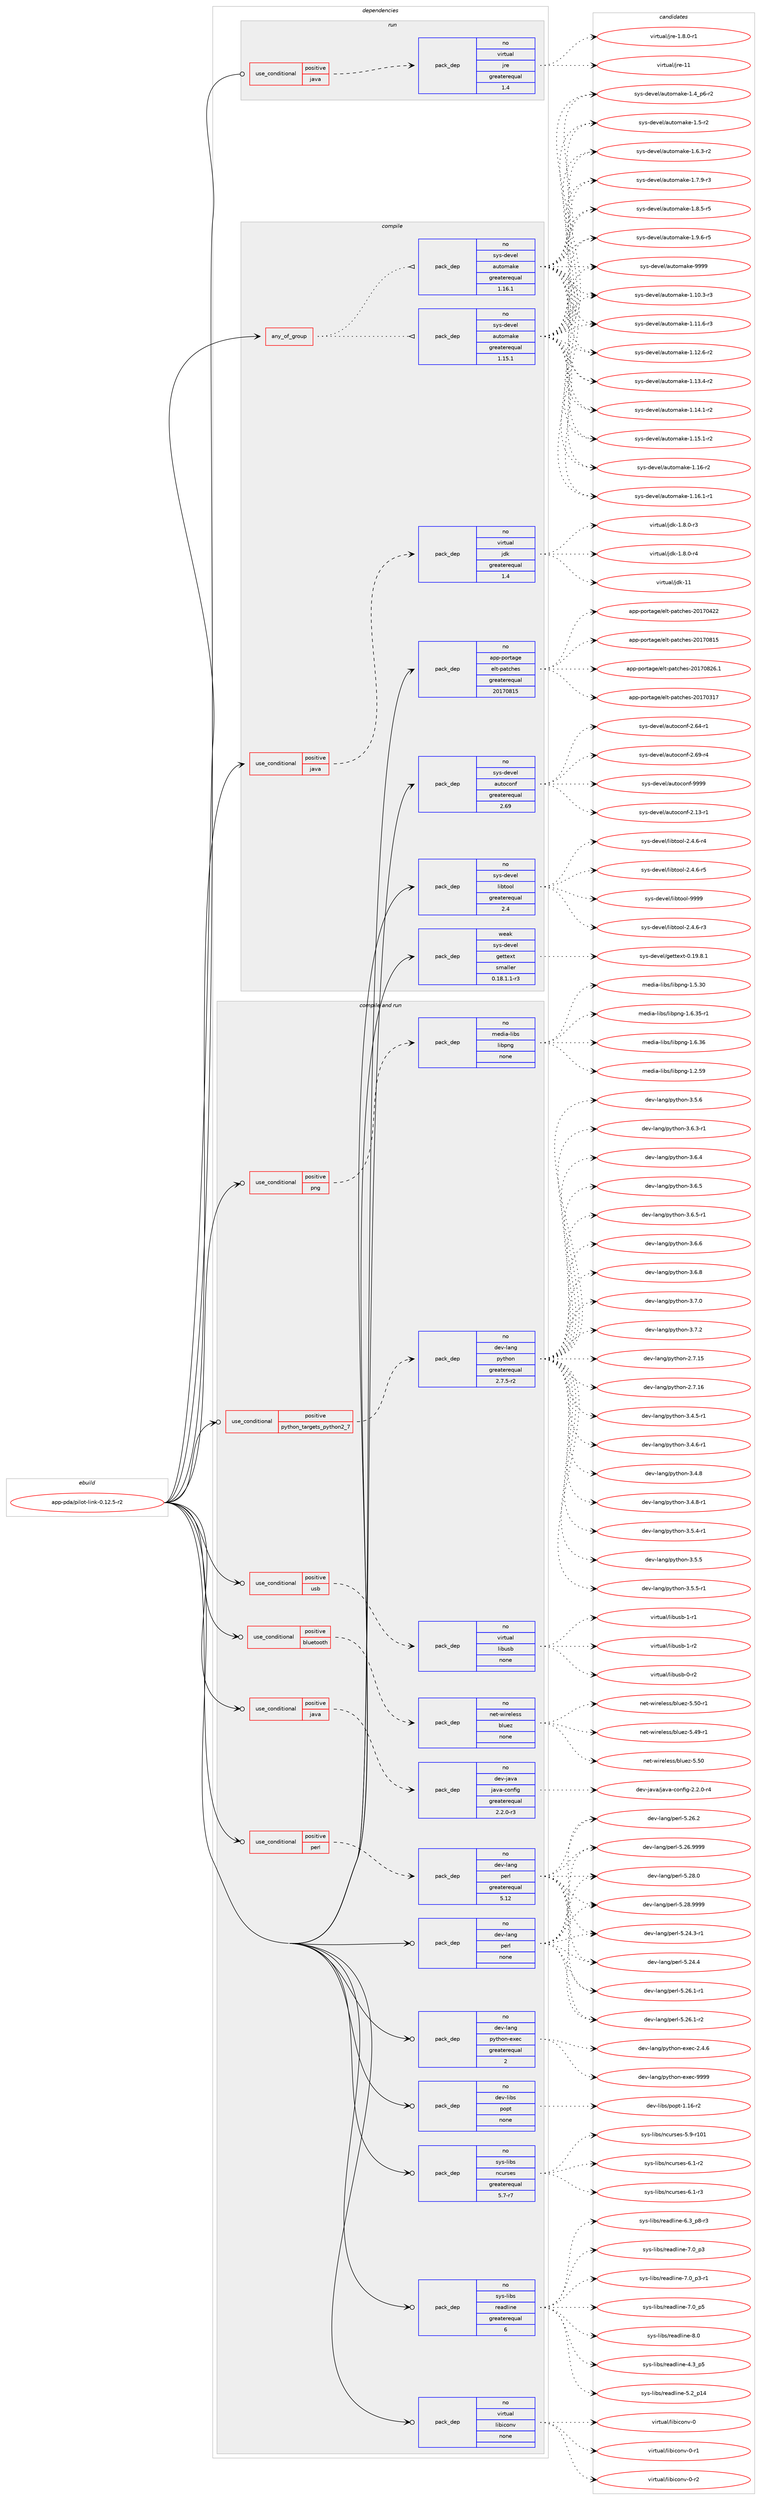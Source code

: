 digraph prolog {

# *************
# Graph options
# *************

newrank=true;
concentrate=true;
compound=true;
graph [rankdir=LR,fontname=Helvetica,fontsize=10,ranksep=1.5];#, ranksep=2.5, nodesep=0.2];
edge  [arrowhead=vee];
node  [fontname=Helvetica,fontsize=10];

# **********
# The ebuild
# **********

subgraph cluster_leftcol {
color=gray;
rank=same;
label=<<i>ebuild</i>>;
id [label="app-pda/pilot-link-0.12.5-r2", color=red, width=4, href="../app-pda/pilot-link-0.12.5-r2.svg"];
}

# ****************
# The dependencies
# ****************

subgraph cluster_midcol {
color=gray;
label=<<i>dependencies</i>>;
subgraph cluster_compile {
fillcolor="#eeeeee";
style=filled;
label=<<i>compile</i>>;
subgraph any19813 {
dependency1305091 [label=<<TABLE BORDER="0" CELLBORDER="1" CELLSPACING="0" CELLPADDING="4"><TR><TD CELLPADDING="10">any_of_group</TD></TR></TABLE>>, shape=none, color=red];subgraph pack930148 {
dependency1305092 [label=<<TABLE BORDER="0" CELLBORDER="1" CELLSPACING="0" CELLPADDING="4" WIDTH="220"><TR><TD ROWSPAN="6" CELLPADDING="30">pack_dep</TD></TR><TR><TD WIDTH="110">no</TD></TR><TR><TD>sys-devel</TD></TR><TR><TD>automake</TD></TR><TR><TD>greaterequal</TD></TR><TR><TD>1.16.1</TD></TR></TABLE>>, shape=none, color=blue];
}
dependency1305091:e -> dependency1305092:w [weight=20,style="dotted",arrowhead="oinv"];
subgraph pack930149 {
dependency1305093 [label=<<TABLE BORDER="0" CELLBORDER="1" CELLSPACING="0" CELLPADDING="4" WIDTH="220"><TR><TD ROWSPAN="6" CELLPADDING="30">pack_dep</TD></TR><TR><TD WIDTH="110">no</TD></TR><TR><TD>sys-devel</TD></TR><TR><TD>automake</TD></TR><TR><TD>greaterequal</TD></TR><TR><TD>1.15.1</TD></TR></TABLE>>, shape=none, color=blue];
}
dependency1305091:e -> dependency1305093:w [weight=20,style="dotted",arrowhead="oinv"];
}
id:e -> dependency1305091:w [weight=20,style="solid",arrowhead="vee"];
subgraph cond354588 {
dependency1305094 [label=<<TABLE BORDER="0" CELLBORDER="1" CELLSPACING="0" CELLPADDING="4"><TR><TD ROWSPAN="3" CELLPADDING="10">use_conditional</TD></TR><TR><TD>positive</TD></TR><TR><TD>java</TD></TR></TABLE>>, shape=none, color=red];
subgraph pack930150 {
dependency1305095 [label=<<TABLE BORDER="0" CELLBORDER="1" CELLSPACING="0" CELLPADDING="4" WIDTH="220"><TR><TD ROWSPAN="6" CELLPADDING="30">pack_dep</TD></TR><TR><TD WIDTH="110">no</TD></TR><TR><TD>virtual</TD></TR><TR><TD>jdk</TD></TR><TR><TD>greaterequal</TD></TR><TR><TD>1.4</TD></TR></TABLE>>, shape=none, color=blue];
}
dependency1305094:e -> dependency1305095:w [weight=20,style="dashed",arrowhead="vee"];
}
id:e -> dependency1305094:w [weight=20,style="solid",arrowhead="vee"];
subgraph pack930151 {
dependency1305096 [label=<<TABLE BORDER="0" CELLBORDER="1" CELLSPACING="0" CELLPADDING="4" WIDTH="220"><TR><TD ROWSPAN="6" CELLPADDING="30">pack_dep</TD></TR><TR><TD WIDTH="110">no</TD></TR><TR><TD>app-portage</TD></TR><TR><TD>elt-patches</TD></TR><TR><TD>greaterequal</TD></TR><TR><TD>20170815</TD></TR></TABLE>>, shape=none, color=blue];
}
id:e -> dependency1305096:w [weight=20,style="solid",arrowhead="vee"];
subgraph pack930152 {
dependency1305097 [label=<<TABLE BORDER="0" CELLBORDER="1" CELLSPACING="0" CELLPADDING="4" WIDTH="220"><TR><TD ROWSPAN="6" CELLPADDING="30">pack_dep</TD></TR><TR><TD WIDTH="110">no</TD></TR><TR><TD>sys-devel</TD></TR><TR><TD>autoconf</TD></TR><TR><TD>greaterequal</TD></TR><TR><TD>2.69</TD></TR></TABLE>>, shape=none, color=blue];
}
id:e -> dependency1305097:w [weight=20,style="solid",arrowhead="vee"];
subgraph pack930153 {
dependency1305098 [label=<<TABLE BORDER="0" CELLBORDER="1" CELLSPACING="0" CELLPADDING="4" WIDTH="220"><TR><TD ROWSPAN="6" CELLPADDING="30">pack_dep</TD></TR><TR><TD WIDTH="110">no</TD></TR><TR><TD>sys-devel</TD></TR><TR><TD>libtool</TD></TR><TR><TD>greaterequal</TD></TR><TR><TD>2.4</TD></TR></TABLE>>, shape=none, color=blue];
}
id:e -> dependency1305098:w [weight=20,style="solid",arrowhead="vee"];
subgraph pack930154 {
dependency1305099 [label=<<TABLE BORDER="0" CELLBORDER="1" CELLSPACING="0" CELLPADDING="4" WIDTH="220"><TR><TD ROWSPAN="6" CELLPADDING="30">pack_dep</TD></TR><TR><TD WIDTH="110">weak</TD></TR><TR><TD>sys-devel</TD></TR><TR><TD>gettext</TD></TR><TR><TD>smaller</TD></TR><TR><TD>0.18.1.1-r3</TD></TR></TABLE>>, shape=none, color=blue];
}
id:e -> dependency1305099:w [weight=20,style="solid",arrowhead="vee"];
}
subgraph cluster_compileandrun {
fillcolor="#eeeeee";
style=filled;
label=<<i>compile and run</i>>;
subgraph cond354589 {
dependency1305100 [label=<<TABLE BORDER="0" CELLBORDER="1" CELLSPACING="0" CELLPADDING="4"><TR><TD ROWSPAN="3" CELLPADDING="10">use_conditional</TD></TR><TR><TD>positive</TD></TR><TR><TD>bluetooth</TD></TR></TABLE>>, shape=none, color=red];
subgraph pack930155 {
dependency1305101 [label=<<TABLE BORDER="0" CELLBORDER="1" CELLSPACING="0" CELLPADDING="4" WIDTH="220"><TR><TD ROWSPAN="6" CELLPADDING="30">pack_dep</TD></TR><TR><TD WIDTH="110">no</TD></TR><TR><TD>net-wireless</TD></TR><TR><TD>bluez</TD></TR><TR><TD>none</TD></TR><TR><TD></TD></TR></TABLE>>, shape=none, color=blue];
}
dependency1305100:e -> dependency1305101:w [weight=20,style="dashed",arrowhead="vee"];
}
id:e -> dependency1305100:w [weight=20,style="solid",arrowhead="odotvee"];
subgraph cond354590 {
dependency1305102 [label=<<TABLE BORDER="0" CELLBORDER="1" CELLSPACING="0" CELLPADDING="4"><TR><TD ROWSPAN="3" CELLPADDING="10">use_conditional</TD></TR><TR><TD>positive</TD></TR><TR><TD>java</TD></TR></TABLE>>, shape=none, color=red];
subgraph pack930156 {
dependency1305103 [label=<<TABLE BORDER="0" CELLBORDER="1" CELLSPACING="0" CELLPADDING="4" WIDTH="220"><TR><TD ROWSPAN="6" CELLPADDING="30">pack_dep</TD></TR><TR><TD WIDTH="110">no</TD></TR><TR><TD>dev-java</TD></TR><TR><TD>java-config</TD></TR><TR><TD>greaterequal</TD></TR><TR><TD>2.2.0-r3</TD></TR></TABLE>>, shape=none, color=blue];
}
dependency1305102:e -> dependency1305103:w [weight=20,style="dashed",arrowhead="vee"];
}
id:e -> dependency1305102:w [weight=20,style="solid",arrowhead="odotvee"];
subgraph cond354591 {
dependency1305104 [label=<<TABLE BORDER="0" CELLBORDER="1" CELLSPACING="0" CELLPADDING="4"><TR><TD ROWSPAN="3" CELLPADDING="10">use_conditional</TD></TR><TR><TD>positive</TD></TR><TR><TD>perl</TD></TR></TABLE>>, shape=none, color=red];
subgraph pack930157 {
dependency1305105 [label=<<TABLE BORDER="0" CELLBORDER="1" CELLSPACING="0" CELLPADDING="4" WIDTH="220"><TR><TD ROWSPAN="6" CELLPADDING="30">pack_dep</TD></TR><TR><TD WIDTH="110">no</TD></TR><TR><TD>dev-lang</TD></TR><TR><TD>perl</TD></TR><TR><TD>greaterequal</TD></TR><TR><TD>5.12</TD></TR></TABLE>>, shape=none, color=blue];
}
dependency1305104:e -> dependency1305105:w [weight=20,style="dashed",arrowhead="vee"];
}
id:e -> dependency1305104:w [weight=20,style="solid",arrowhead="odotvee"];
subgraph cond354592 {
dependency1305106 [label=<<TABLE BORDER="0" CELLBORDER="1" CELLSPACING="0" CELLPADDING="4"><TR><TD ROWSPAN="3" CELLPADDING="10">use_conditional</TD></TR><TR><TD>positive</TD></TR><TR><TD>png</TD></TR></TABLE>>, shape=none, color=red];
subgraph pack930158 {
dependency1305107 [label=<<TABLE BORDER="0" CELLBORDER="1" CELLSPACING="0" CELLPADDING="4" WIDTH="220"><TR><TD ROWSPAN="6" CELLPADDING="30">pack_dep</TD></TR><TR><TD WIDTH="110">no</TD></TR><TR><TD>media-libs</TD></TR><TR><TD>libpng</TD></TR><TR><TD>none</TD></TR><TR><TD></TD></TR></TABLE>>, shape=none, color=blue];
}
dependency1305106:e -> dependency1305107:w [weight=20,style="dashed",arrowhead="vee"];
}
id:e -> dependency1305106:w [weight=20,style="solid",arrowhead="odotvee"];
subgraph cond354593 {
dependency1305108 [label=<<TABLE BORDER="0" CELLBORDER="1" CELLSPACING="0" CELLPADDING="4"><TR><TD ROWSPAN="3" CELLPADDING="10">use_conditional</TD></TR><TR><TD>positive</TD></TR><TR><TD>python_targets_python2_7</TD></TR></TABLE>>, shape=none, color=red];
subgraph pack930159 {
dependency1305109 [label=<<TABLE BORDER="0" CELLBORDER="1" CELLSPACING="0" CELLPADDING="4" WIDTH="220"><TR><TD ROWSPAN="6" CELLPADDING="30">pack_dep</TD></TR><TR><TD WIDTH="110">no</TD></TR><TR><TD>dev-lang</TD></TR><TR><TD>python</TD></TR><TR><TD>greaterequal</TD></TR><TR><TD>2.7.5-r2</TD></TR></TABLE>>, shape=none, color=blue];
}
dependency1305108:e -> dependency1305109:w [weight=20,style="dashed",arrowhead="vee"];
}
id:e -> dependency1305108:w [weight=20,style="solid",arrowhead="odotvee"];
subgraph cond354594 {
dependency1305110 [label=<<TABLE BORDER="0" CELLBORDER="1" CELLSPACING="0" CELLPADDING="4"><TR><TD ROWSPAN="3" CELLPADDING="10">use_conditional</TD></TR><TR><TD>positive</TD></TR><TR><TD>usb</TD></TR></TABLE>>, shape=none, color=red];
subgraph pack930160 {
dependency1305111 [label=<<TABLE BORDER="0" CELLBORDER="1" CELLSPACING="0" CELLPADDING="4" WIDTH="220"><TR><TD ROWSPAN="6" CELLPADDING="30">pack_dep</TD></TR><TR><TD WIDTH="110">no</TD></TR><TR><TD>virtual</TD></TR><TR><TD>libusb</TD></TR><TR><TD>none</TD></TR><TR><TD></TD></TR></TABLE>>, shape=none, color=blue];
}
dependency1305110:e -> dependency1305111:w [weight=20,style="dashed",arrowhead="vee"];
}
id:e -> dependency1305110:w [weight=20,style="solid",arrowhead="odotvee"];
subgraph pack930161 {
dependency1305112 [label=<<TABLE BORDER="0" CELLBORDER="1" CELLSPACING="0" CELLPADDING="4" WIDTH="220"><TR><TD ROWSPAN="6" CELLPADDING="30">pack_dep</TD></TR><TR><TD WIDTH="110">no</TD></TR><TR><TD>dev-lang</TD></TR><TR><TD>perl</TD></TR><TR><TD>none</TD></TR><TR><TD></TD></TR></TABLE>>, shape=none, color=blue];
}
id:e -> dependency1305112:w [weight=20,style="solid",arrowhead="odotvee"];
subgraph pack930162 {
dependency1305113 [label=<<TABLE BORDER="0" CELLBORDER="1" CELLSPACING="0" CELLPADDING="4" WIDTH="220"><TR><TD ROWSPAN="6" CELLPADDING="30">pack_dep</TD></TR><TR><TD WIDTH="110">no</TD></TR><TR><TD>dev-lang</TD></TR><TR><TD>python-exec</TD></TR><TR><TD>greaterequal</TD></TR><TR><TD>2</TD></TR></TABLE>>, shape=none, color=blue];
}
id:e -> dependency1305113:w [weight=20,style="solid",arrowhead="odotvee"];
subgraph pack930163 {
dependency1305114 [label=<<TABLE BORDER="0" CELLBORDER="1" CELLSPACING="0" CELLPADDING="4" WIDTH="220"><TR><TD ROWSPAN="6" CELLPADDING="30">pack_dep</TD></TR><TR><TD WIDTH="110">no</TD></TR><TR><TD>dev-libs</TD></TR><TR><TD>popt</TD></TR><TR><TD>none</TD></TR><TR><TD></TD></TR></TABLE>>, shape=none, color=blue];
}
id:e -> dependency1305114:w [weight=20,style="solid",arrowhead="odotvee"];
subgraph pack930164 {
dependency1305115 [label=<<TABLE BORDER="0" CELLBORDER="1" CELLSPACING="0" CELLPADDING="4" WIDTH="220"><TR><TD ROWSPAN="6" CELLPADDING="30">pack_dep</TD></TR><TR><TD WIDTH="110">no</TD></TR><TR><TD>sys-libs</TD></TR><TR><TD>ncurses</TD></TR><TR><TD>greaterequal</TD></TR><TR><TD>5.7-r7</TD></TR></TABLE>>, shape=none, color=blue];
}
id:e -> dependency1305115:w [weight=20,style="solid",arrowhead="odotvee"];
subgraph pack930165 {
dependency1305116 [label=<<TABLE BORDER="0" CELLBORDER="1" CELLSPACING="0" CELLPADDING="4" WIDTH="220"><TR><TD ROWSPAN="6" CELLPADDING="30">pack_dep</TD></TR><TR><TD WIDTH="110">no</TD></TR><TR><TD>sys-libs</TD></TR><TR><TD>readline</TD></TR><TR><TD>greaterequal</TD></TR><TR><TD>6</TD></TR></TABLE>>, shape=none, color=blue];
}
id:e -> dependency1305116:w [weight=20,style="solid",arrowhead="odotvee"];
subgraph pack930166 {
dependency1305117 [label=<<TABLE BORDER="0" CELLBORDER="1" CELLSPACING="0" CELLPADDING="4" WIDTH="220"><TR><TD ROWSPAN="6" CELLPADDING="30">pack_dep</TD></TR><TR><TD WIDTH="110">no</TD></TR><TR><TD>virtual</TD></TR><TR><TD>libiconv</TD></TR><TR><TD>none</TD></TR><TR><TD></TD></TR></TABLE>>, shape=none, color=blue];
}
id:e -> dependency1305117:w [weight=20,style="solid",arrowhead="odotvee"];
}
subgraph cluster_run {
fillcolor="#eeeeee";
style=filled;
label=<<i>run</i>>;
subgraph cond354595 {
dependency1305118 [label=<<TABLE BORDER="0" CELLBORDER="1" CELLSPACING="0" CELLPADDING="4"><TR><TD ROWSPAN="3" CELLPADDING="10">use_conditional</TD></TR><TR><TD>positive</TD></TR><TR><TD>java</TD></TR></TABLE>>, shape=none, color=red];
subgraph pack930167 {
dependency1305119 [label=<<TABLE BORDER="0" CELLBORDER="1" CELLSPACING="0" CELLPADDING="4" WIDTH="220"><TR><TD ROWSPAN="6" CELLPADDING="30">pack_dep</TD></TR><TR><TD WIDTH="110">no</TD></TR><TR><TD>virtual</TD></TR><TR><TD>jre</TD></TR><TR><TD>greaterequal</TD></TR><TR><TD>1.4</TD></TR></TABLE>>, shape=none, color=blue];
}
dependency1305118:e -> dependency1305119:w [weight=20,style="dashed",arrowhead="vee"];
}
id:e -> dependency1305118:w [weight=20,style="solid",arrowhead="odot"];
}
}

# **************
# The candidates
# **************

subgraph cluster_choices {
rank=same;
color=gray;
label=<<i>candidates</i>>;

subgraph choice930148 {
color=black;
nodesep=1;
choice11512111545100101118101108479711711611110997107101454946494846514511451 [label="sys-devel/automake-1.10.3-r3", color=red, width=4,href="../sys-devel/automake-1.10.3-r3.svg"];
choice11512111545100101118101108479711711611110997107101454946494946544511451 [label="sys-devel/automake-1.11.6-r3", color=red, width=4,href="../sys-devel/automake-1.11.6-r3.svg"];
choice11512111545100101118101108479711711611110997107101454946495046544511450 [label="sys-devel/automake-1.12.6-r2", color=red, width=4,href="../sys-devel/automake-1.12.6-r2.svg"];
choice11512111545100101118101108479711711611110997107101454946495146524511450 [label="sys-devel/automake-1.13.4-r2", color=red, width=4,href="../sys-devel/automake-1.13.4-r2.svg"];
choice11512111545100101118101108479711711611110997107101454946495246494511450 [label="sys-devel/automake-1.14.1-r2", color=red, width=4,href="../sys-devel/automake-1.14.1-r2.svg"];
choice11512111545100101118101108479711711611110997107101454946495346494511450 [label="sys-devel/automake-1.15.1-r2", color=red, width=4,href="../sys-devel/automake-1.15.1-r2.svg"];
choice1151211154510010111810110847971171161111099710710145494649544511450 [label="sys-devel/automake-1.16-r2", color=red, width=4,href="../sys-devel/automake-1.16-r2.svg"];
choice11512111545100101118101108479711711611110997107101454946495446494511449 [label="sys-devel/automake-1.16.1-r1", color=red, width=4,href="../sys-devel/automake-1.16.1-r1.svg"];
choice115121115451001011181011084797117116111109971071014549465295112544511450 [label="sys-devel/automake-1.4_p6-r2", color=red, width=4,href="../sys-devel/automake-1.4_p6-r2.svg"];
choice11512111545100101118101108479711711611110997107101454946534511450 [label="sys-devel/automake-1.5-r2", color=red, width=4,href="../sys-devel/automake-1.5-r2.svg"];
choice115121115451001011181011084797117116111109971071014549465446514511450 [label="sys-devel/automake-1.6.3-r2", color=red, width=4,href="../sys-devel/automake-1.6.3-r2.svg"];
choice115121115451001011181011084797117116111109971071014549465546574511451 [label="sys-devel/automake-1.7.9-r3", color=red, width=4,href="../sys-devel/automake-1.7.9-r3.svg"];
choice115121115451001011181011084797117116111109971071014549465646534511453 [label="sys-devel/automake-1.8.5-r5", color=red, width=4,href="../sys-devel/automake-1.8.5-r5.svg"];
choice115121115451001011181011084797117116111109971071014549465746544511453 [label="sys-devel/automake-1.9.6-r5", color=red, width=4,href="../sys-devel/automake-1.9.6-r5.svg"];
choice115121115451001011181011084797117116111109971071014557575757 [label="sys-devel/automake-9999", color=red, width=4,href="../sys-devel/automake-9999.svg"];
dependency1305092:e -> choice11512111545100101118101108479711711611110997107101454946494846514511451:w [style=dotted,weight="100"];
dependency1305092:e -> choice11512111545100101118101108479711711611110997107101454946494946544511451:w [style=dotted,weight="100"];
dependency1305092:e -> choice11512111545100101118101108479711711611110997107101454946495046544511450:w [style=dotted,weight="100"];
dependency1305092:e -> choice11512111545100101118101108479711711611110997107101454946495146524511450:w [style=dotted,weight="100"];
dependency1305092:e -> choice11512111545100101118101108479711711611110997107101454946495246494511450:w [style=dotted,weight="100"];
dependency1305092:e -> choice11512111545100101118101108479711711611110997107101454946495346494511450:w [style=dotted,weight="100"];
dependency1305092:e -> choice1151211154510010111810110847971171161111099710710145494649544511450:w [style=dotted,weight="100"];
dependency1305092:e -> choice11512111545100101118101108479711711611110997107101454946495446494511449:w [style=dotted,weight="100"];
dependency1305092:e -> choice115121115451001011181011084797117116111109971071014549465295112544511450:w [style=dotted,weight="100"];
dependency1305092:e -> choice11512111545100101118101108479711711611110997107101454946534511450:w [style=dotted,weight="100"];
dependency1305092:e -> choice115121115451001011181011084797117116111109971071014549465446514511450:w [style=dotted,weight="100"];
dependency1305092:e -> choice115121115451001011181011084797117116111109971071014549465546574511451:w [style=dotted,weight="100"];
dependency1305092:e -> choice115121115451001011181011084797117116111109971071014549465646534511453:w [style=dotted,weight="100"];
dependency1305092:e -> choice115121115451001011181011084797117116111109971071014549465746544511453:w [style=dotted,weight="100"];
dependency1305092:e -> choice115121115451001011181011084797117116111109971071014557575757:w [style=dotted,weight="100"];
}
subgraph choice930149 {
color=black;
nodesep=1;
choice11512111545100101118101108479711711611110997107101454946494846514511451 [label="sys-devel/automake-1.10.3-r3", color=red, width=4,href="../sys-devel/automake-1.10.3-r3.svg"];
choice11512111545100101118101108479711711611110997107101454946494946544511451 [label="sys-devel/automake-1.11.6-r3", color=red, width=4,href="../sys-devel/automake-1.11.6-r3.svg"];
choice11512111545100101118101108479711711611110997107101454946495046544511450 [label="sys-devel/automake-1.12.6-r2", color=red, width=4,href="../sys-devel/automake-1.12.6-r2.svg"];
choice11512111545100101118101108479711711611110997107101454946495146524511450 [label="sys-devel/automake-1.13.4-r2", color=red, width=4,href="../sys-devel/automake-1.13.4-r2.svg"];
choice11512111545100101118101108479711711611110997107101454946495246494511450 [label="sys-devel/automake-1.14.1-r2", color=red, width=4,href="../sys-devel/automake-1.14.1-r2.svg"];
choice11512111545100101118101108479711711611110997107101454946495346494511450 [label="sys-devel/automake-1.15.1-r2", color=red, width=4,href="../sys-devel/automake-1.15.1-r2.svg"];
choice1151211154510010111810110847971171161111099710710145494649544511450 [label="sys-devel/automake-1.16-r2", color=red, width=4,href="../sys-devel/automake-1.16-r2.svg"];
choice11512111545100101118101108479711711611110997107101454946495446494511449 [label="sys-devel/automake-1.16.1-r1", color=red, width=4,href="../sys-devel/automake-1.16.1-r1.svg"];
choice115121115451001011181011084797117116111109971071014549465295112544511450 [label="sys-devel/automake-1.4_p6-r2", color=red, width=4,href="../sys-devel/automake-1.4_p6-r2.svg"];
choice11512111545100101118101108479711711611110997107101454946534511450 [label="sys-devel/automake-1.5-r2", color=red, width=4,href="../sys-devel/automake-1.5-r2.svg"];
choice115121115451001011181011084797117116111109971071014549465446514511450 [label="sys-devel/automake-1.6.3-r2", color=red, width=4,href="../sys-devel/automake-1.6.3-r2.svg"];
choice115121115451001011181011084797117116111109971071014549465546574511451 [label="sys-devel/automake-1.7.9-r3", color=red, width=4,href="../sys-devel/automake-1.7.9-r3.svg"];
choice115121115451001011181011084797117116111109971071014549465646534511453 [label="sys-devel/automake-1.8.5-r5", color=red, width=4,href="../sys-devel/automake-1.8.5-r5.svg"];
choice115121115451001011181011084797117116111109971071014549465746544511453 [label="sys-devel/automake-1.9.6-r5", color=red, width=4,href="../sys-devel/automake-1.9.6-r5.svg"];
choice115121115451001011181011084797117116111109971071014557575757 [label="sys-devel/automake-9999", color=red, width=4,href="../sys-devel/automake-9999.svg"];
dependency1305093:e -> choice11512111545100101118101108479711711611110997107101454946494846514511451:w [style=dotted,weight="100"];
dependency1305093:e -> choice11512111545100101118101108479711711611110997107101454946494946544511451:w [style=dotted,weight="100"];
dependency1305093:e -> choice11512111545100101118101108479711711611110997107101454946495046544511450:w [style=dotted,weight="100"];
dependency1305093:e -> choice11512111545100101118101108479711711611110997107101454946495146524511450:w [style=dotted,weight="100"];
dependency1305093:e -> choice11512111545100101118101108479711711611110997107101454946495246494511450:w [style=dotted,weight="100"];
dependency1305093:e -> choice11512111545100101118101108479711711611110997107101454946495346494511450:w [style=dotted,weight="100"];
dependency1305093:e -> choice1151211154510010111810110847971171161111099710710145494649544511450:w [style=dotted,weight="100"];
dependency1305093:e -> choice11512111545100101118101108479711711611110997107101454946495446494511449:w [style=dotted,weight="100"];
dependency1305093:e -> choice115121115451001011181011084797117116111109971071014549465295112544511450:w [style=dotted,weight="100"];
dependency1305093:e -> choice11512111545100101118101108479711711611110997107101454946534511450:w [style=dotted,weight="100"];
dependency1305093:e -> choice115121115451001011181011084797117116111109971071014549465446514511450:w [style=dotted,weight="100"];
dependency1305093:e -> choice115121115451001011181011084797117116111109971071014549465546574511451:w [style=dotted,weight="100"];
dependency1305093:e -> choice115121115451001011181011084797117116111109971071014549465646534511453:w [style=dotted,weight="100"];
dependency1305093:e -> choice115121115451001011181011084797117116111109971071014549465746544511453:w [style=dotted,weight="100"];
dependency1305093:e -> choice115121115451001011181011084797117116111109971071014557575757:w [style=dotted,weight="100"];
}
subgraph choice930150 {
color=black;
nodesep=1;
choice11810511411611797108471061001074549465646484511451 [label="virtual/jdk-1.8.0-r3", color=red, width=4,href="../virtual/jdk-1.8.0-r3.svg"];
choice11810511411611797108471061001074549465646484511452 [label="virtual/jdk-1.8.0-r4", color=red, width=4,href="../virtual/jdk-1.8.0-r4.svg"];
choice1181051141161179710847106100107454949 [label="virtual/jdk-11", color=red, width=4,href="../virtual/jdk-11.svg"];
dependency1305095:e -> choice11810511411611797108471061001074549465646484511451:w [style=dotted,weight="100"];
dependency1305095:e -> choice11810511411611797108471061001074549465646484511452:w [style=dotted,weight="100"];
dependency1305095:e -> choice1181051141161179710847106100107454949:w [style=dotted,weight="100"];
}
subgraph choice930151 {
color=black;
nodesep=1;
choice97112112451121111141169710310147101108116451129711699104101115455048495548514955 [label="app-portage/elt-patches-20170317", color=red, width=4,href="../app-portage/elt-patches-20170317.svg"];
choice97112112451121111141169710310147101108116451129711699104101115455048495548525050 [label="app-portage/elt-patches-20170422", color=red, width=4,href="../app-portage/elt-patches-20170422.svg"];
choice97112112451121111141169710310147101108116451129711699104101115455048495548564953 [label="app-portage/elt-patches-20170815", color=red, width=4,href="../app-portage/elt-patches-20170815.svg"];
choice971121124511211111411697103101471011081164511297116991041011154550484955485650544649 [label="app-portage/elt-patches-20170826.1", color=red, width=4,href="../app-portage/elt-patches-20170826.1.svg"];
dependency1305096:e -> choice97112112451121111141169710310147101108116451129711699104101115455048495548514955:w [style=dotted,weight="100"];
dependency1305096:e -> choice97112112451121111141169710310147101108116451129711699104101115455048495548525050:w [style=dotted,weight="100"];
dependency1305096:e -> choice97112112451121111141169710310147101108116451129711699104101115455048495548564953:w [style=dotted,weight="100"];
dependency1305096:e -> choice971121124511211111411697103101471011081164511297116991041011154550484955485650544649:w [style=dotted,weight="100"];
}
subgraph choice930152 {
color=black;
nodesep=1;
choice1151211154510010111810110847971171161119911111010245504649514511449 [label="sys-devel/autoconf-2.13-r1", color=red, width=4,href="../sys-devel/autoconf-2.13-r1.svg"];
choice1151211154510010111810110847971171161119911111010245504654524511449 [label="sys-devel/autoconf-2.64-r1", color=red, width=4,href="../sys-devel/autoconf-2.64-r1.svg"];
choice1151211154510010111810110847971171161119911111010245504654574511452 [label="sys-devel/autoconf-2.69-r4", color=red, width=4,href="../sys-devel/autoconf-2.69-r4.svg"];
choice115121115451001011181011084797117116111991111101024557575757 [label="sys-devel/autoconf-9999", color=red, width=4,href="../sys-devel/autoconf-9999.svg"];
dependency1305097:e -> choice1151211154510010111810110847971171161119911111010245504649514511449:w [style=dotted,weight="100"];
dependency1305097:e -> choice1151211154510010111810110847971171161119911111010245504654524511449:w [style=dotted,weight="100"];
dependency1305097:e -> choice1151211154510010111810110847971171161119911111010245504654574511452:w [style=dotted,weight="100"];
dependency1305097:e -> choice115121115451001011181011084797117116111991111101024557575757:w [style=dotted,weight="100"];
}
subgraph choice930153 {
color=black;
nodesep=1;
choice1151211154510010111810110847108105981161111111084550465246544511451 [label="sys-devel/libtool-2.4.6-r3", color=red, width=4,href="../sys-devel/libtool-2.4.6-r3.svg"];
choice1151211154510010111810110847108105981161111111084550465246544511452 [label="sys-devel/libtool-2.4.6-r4", color=red, width=4,href="../sys-devel/libtool-2.4.6-r4.svg"];
choice1151211154510010111810110847108105981161111111084550465246544511453 [label="sys-devel/libtool-2.4.6-r5", color=red, width=4,href="../sys-devel/libtool-2.4.6-r5.svg"];
choice1151211154510010111810110847108105981161111111084557575757 [label="sys-devel/libtool-9999", color=red, width=4,href="../sys-devel/libtool-9999.svg"];
dependency1305098:e -> choice1151211154510010111810110847108105981161111111084550465246544511451:w [style=dotted,weight="100"];
dependency1305098:e -> choice1151211154510010111810110847108105981161111111084550465246544511452:w [style=dotted,weight="100"];
dependency1305098:e -> choice1151211154510010111810110847108105981161111111084550465246544511453:w [style=dotted,weight="100"];
dependency1305098:e -> choice1151211154510010111810110847108105981161111111084557575757:w [style=dotted,weight="100"];
}
subgraph choice930154 {
color=black;
nodesep=1;
choice1151211154510010111810110847103101116116101120116454846495746564649 [label="sys-devel/gettext-0.19.8.1", color=red, width=4,href="../sys-devel/gettext-0.19.8.1.svg"];
dependency1305099:e -> choice1151211154510010111810110847103101116116101120116454846495746564649:w [style=dotted,weight="100"];
}
subgraph choice930155 {
color=black;
nodesep=1;
choice11010111645119105114101108101115115479810811710112245534652574511449 [label="net-wireless/bluez-5.49-r1", color=red, width=4,href="../net-wireless/bluez-5.49-r1.svg"];
choice1101011164511910511410110810111511547981081171011224553465348 [label="net-wireless/bluez-5.50", color=red, width=4,href="../net-wireless/bluez-5.50.svg"];
choice11010111645119105114101108101115115479810811710112245534653484511449 [label="net-wireless/bluez-5.50-r1", color=red, width=4,href="../net-wireless/bluez-5.50-r1.svg"];
dependency1305101:e -> choice11010111645119105114101108101115115479810811710112245534652574511449:w [style=dotted,weight="100"];
dependency1305101:e -> choice1101011164511910511410110810111511547981081171011224553465348:w [style=dotted,weight="100"];
dependency1305101:e -> choice11010111645119105114101108101115115479810811710112245534653484511449:w [style=dotted,weight="100"];
}
subgraph choice930156 {
color=black;
nodesep=1;
choice10010111845106971189747106971189745991111101021051034550465046484511452 [label="dev-java/java-config-2.2.0-r4", color=red, width=4,href="../dev-java/java-config-2.2.0-r4.svg"];
dependency1305103:e -> choice10010111845106971189747106971189745991111101021051034550465046484511452:w [style=dotted,weight="100"];
}
subgraph choice930157 {
color=black;
nodesep=1;
choice100101118451089711010347112101114108455346505246514511449 [label="dev-lang/perl-5.24.3-r1", color=red, width=4,href="../dev-lang/perl-5.24.3-r1.svg"];
choice10010111845108971101034711210111410845534650524652 [label="dev-lang/perl-5.24.4", color=red, width=4,href="../dev-lang/perl-5.24.4.svg"];
choice100101118451089711010347112101114108455346505446494511449 [label="dev-lang/perl-5.26.1-r1", color=red, width=4,href="../dev-lang/perl-5.26.1-r1.svg"];
choice100101118451089711010347112101114108455346505446494511450 [label="dev-lang/perl-5.26.1-r2", color=red, width=4,href="../dev-lang/perl-5.26.1-r2.svg"];
choice10010111845108971101034711210111410845534650544650 [label="dev-lang/perl-5.26.2", color=red, width=4,href="../dev-lang/perl-5.26.2.svg"];
choice10010111845108971101034711210111410845534650544657575757 [label="dev-lang/perl-5.26.9999", color=red, width=4,href="../dev-lang/perl-5.26.9999.svg"];
choice10010111845108971101034711210111410845534650564648 [label="dev-lang/perl-5.28.0", color=red, width=4,href="../dev-lang/perl-5.28.0.svg"];
choice10010111845108971101034711210111410845534650564657575757 [label="dev-lang/perl-5.28.9999", color=red, width=4,href="../dev-lang/perl-5.28.9999.svg"];
dependency1305105:e -> choice100101118451089711010347112101114108455346505246514511449:w [style=dotted,weight="100"];
dependency1305105:e -> choice10010111845108971101034711210111410845534650524652:w [style=dotted,weight="100"];
dependency1305105:e -> choice100101118451089711010347112101114108455346505446494511449:w [style=dotted,weight="100"];
dependency1305105:e -> choice100101118451089711010347112101114108455346505446494511450:w [style=dotted,weight="100"];
dependency1305105:e -> choice10010111845108971101034711210111410845534650544650:w [style=dotted,weight="100"];
dependency1305105:e -> choice10010111845108971101034711210111410845534650544657575757:w [style=dotted,weight="100"];
dependency1305105:e -> choice10010111845108971101034711210111410845534650564648:w [style=dotted,weight="100"];
dependency1305105:e -> choice10010111845108971101034711210111410845534650564657575757:w [style=dotted,weight="100"];
}
subgraph choice930158 {
color=black;
nodesep=1;
choice109101100105974510810598115471081059811211010345494650465357 [label="media-libs/libpng-1.2.59", color=red, width=4,href="../media-libs/libpng-1.2.59.svg"];
choice109101100105974510810598115471081059811211010345494653465148 [label="media-libs/libpng-1.5.30", color=red, width=4,href="../media-libs/libpng-1.5.30.svg"];
choice1091011001059745108105981154710810598112110103454946544651534511449 [label="media-libs/libpng-1.6.35-r1", color=red, width=4,href="../media-libs/libpng-1.6.35-r1.svg"];
choice109101100105974510810598115471081059811211010345494654465154 [label="media-libs/libpng-1.6.36", color=red, width=4,href="../media-libs/libpng-1.6.36.svg"];
dependency1305107:e -> choice109101100105974510810598115471081059811211010345494650465357:w [style=dotted,weight="100"];
dependency1305107:e -> choice109101100105974510810598115471081059811211010345494653465148:w [style=dotted,weight="100"];
dependency1305107:e -> choice1091011001059745108105981154710810598112110103454946544651534511449:w [style=dotted,weight="100"];
dependency1305107:e -> choice109101100105974510810598115471081059811211010345494654465154:w [style=dotted,weight="100"];
}
subgraph choice930159 {
color=black;
nodesep=1;
choice10010111845108971101034711212111610411111045504655464953 [label="dev-lang/python-2.7.15", color=red, width=4,href="../dev-lang/python-2.7.15.svg"];
choice10010111845108971101034711212111610411111045504655464954 [label="dev-lang/python-2.7.16", color=red, width=4,href="../dev-lang/python-2.7.16.svg"];
choice1001011184510897110103471121211161041111104551465246534511449 [label="dev-lang/python-3.4.5-r1", color=red, width=4,href="../dev-lang/python-3.4.5-r1.svg"];
choice1001011184510897110103471121211161041111104551465246544511449 [label="dev-lang/python-3.4.6-r1", color=red, width=4,href="../dev-lang/python-3.4.6-r1.svg"];
choice100101118451089711010347112121116104111110455146524656 [label="dev-lang/python-3.4.8", color=red, width=4,href="../dev-lang/python-3.4.8.svg"];
choice1001011184510897110103471121211161041111104551465246564511449 [label="dev-lang/python-3.4.8-r1", color=red, width=4,href="../dev-lang/python-3.4.8-r1.svg"];
choice1001011184510897110103471121211161041111104551465346524511449 [label="dev-lang/python-3.5.4-r1", color=red, width=4,href="../dev-lang/python-3.5.4-r1.svg"];
choice100101118451089711010347112121116104111110455146534653 [label="dev-lang/python-3.5.5", color=red, width=4,href="../dev-lang/python-3.5.5.svg"];
choice1001011184510897110103471121211161041111104551465346534511449 [label="dev-lang/python-3.5.5-r1", color=red, width=4,href="../dev-lang/python-3.5.5-r1.svg"];
choice100101118451089711010347112121116104111110455146534654 [label="dev-lang/python-3.5.6", color=red, width=4,href="../dev-lang/python-3.5.6.svg"];
choice1001011184510897110103471121211161041111104551465446514511449 [label="dev-lang/python-3.6.3-r1", color=red, width=4,href="../dev-lang/python-3.6.3-r1.svg"];
choice100101118451089711010347112121116104111110455146544652 [label="dev-lang/python-3.6.4", color=red, width=4,href="../dev-lang/python-3.6.4.svg"];
choice100101118451089711010347112121116104111110455146544653 [label="dev-lang/python-3.6.5", color=red, width=4,href="../dev-lang/python-3.6.5.svg"];
choice1001011184510897110103471121211161041111104551465446534511449 [label="dev-lang/python-3.6.5-r1", color=red, width=4,href="../dev-lang/python-3.6.5-r1.svg"];
choice100101118451089711010347112121116104111110455146544654 [label="dev-lang/python-3.6.6", color=red, width=4,href="../dev-lang/python-3.6.6.svg"];
choice100101118451089711010347112121116104111110455146544656 [label="dev-lang/python-3.6.8", color=red, width=4,href="../dev-lang/python-3.6.8.svg"];
choice100101118451089711010347112121116104111110455146554648 [label="dev-lang/python-3.7.0", color=red, width=4,href="../dev-lang/python-3.7.0.svg"];
choice100101118451089711010347112121116104111110455146554650 [label="dev-lang/python-3.7.2", color=red, width=4,href="../dev-lang/python-3.7.2.svg"];
dependency1305109:e -> choice10010111845108971101034711212111610411111045504655464953:w [style=dotted,weight="100"];
dependency1305109:e -> choice10010111845108971101034711212111610411111045504655464954:w [style=dotted,weight="100"];
dependency1305109:e -> choice1001011184510897110103471121211161041111104551465246534511449:w [style=dotted,weight="100"];
dependency1305109:e -> choice1001011184510897110103471121211161041111104551465246544511449:w [style=dotted,weight="100"];
dependency1305109:e -> choice100101118451089711010347112121116104111110455146524656:w [style=dotted,weight="100"];
dependency1305109:e -> choice1001011184510897110103471121211161041111104551465246564511449:w [style=dotted,weight="100"];
dependency1305109:e -> choice1001011184510897110103471121211161041111104551465346524511449:w [style=dotted,weight="100"];
dependency1305109:e -> choice100101118451089711010347112121116104111110455146534653:w [style=dotted,weight="100"];
dependency1305109:e -> choice1001011184510897110103471121211161041111104551465346534511449:w [style=dotted,weight="100"];
dependency1305109:e -> choice100101118451089711010347112121116104111110455146534654:w [style=dotted,weight="100"];
dependency1305109:e -> choice1001011184510897110103471121211161041111104551465446514511449:w [style=dotted,weight="100"];
dependency1305109:e -> choice100101118451089711010347112121116104111110455146544652:w [style=dotted,weight="100"];
dependency1305109:e -> choice100101118451089711010347112121116104111110455146544653:w [style=dotted,weight="100"];
dependency1305109:e -> choice1001011184510897110103471121211161041111104551465446534511449:w [style=dotted,weight="100"];
dependency1305109:e -> choice100101118451089711010347112121116104111110455146544654:w [style=dotted,weight="100"];
dependency1305109:e -> choice100101118451089711010347112121116104111110455146544656:w [style=dotted,weight="100"];
dependency1305109:e -> choice100101118451089711010347112121116104111110455146554648:w [style=dotted,weight="100"];
dependency1305109:e -> choice100101118451089711010347112121116104111110455146554650:w [style=dotted,weight="100"];
}
subgraph choice930160 {
color=black;
nodesep=1;
choice1181051141161179710847108105981171159845484511450 [label="virtual/libusb-0-r2", color=red, width=4,href="../virtual/libusb-0-r2.svg"];
choice1181051141161179710847108105981171159845494511449 [label="virtual/libusb-1-r1", color=red, width=4,href="../virtual/libusb-1-r1.svg"];
choice1181051141161179710847108105981171159845494511450 [label="virtual/libusb-1-r2", color=red, width=4,href="../virtual/libusb-1-r2.svg"];
dependency1305111:e -> choice1181051141161179710847108105981171159845484511450:w [style=dotted,weight="100"];
dependency1305111:e -> choice1181051141161179710847108105981171159845494511449:w [style=dotted,weight="100"];
dependency1305111:e -> choice1181051141161179710847108105981171159845494511450:w [style=dotted,weight="100"];
}
subgraph choice930161 {
color=black;
nodesep=1;
choice100101118451089711010347112101114108455346505246514511449 [label="dev-lang/perl-5.24.3-r1", color=red, width=4,href="../dev-lang/perl-5.24.3-r1.svg"];
choice10010111845108971101034711210111410845534650524652 [label="dev-lang/perl-5.24.4", color=red, width=4,href="../dev-lang/perl-5.24.4.svg"];
choice100101118451089711010347112101114108455346505446494511449 [label="dev-lang/perl-5.26.1-r1", color=red, width=4,href="../dev-lang/perl-5.26.1-r1.svg"];
choice100101118451089711010347112101114108455346505446494511450 [label="dev-lang/perl-5.26.1-r2", color=red, width=4,href="../dev-lang/perl-5.26.1-r2.svg"];
choice10010111845108971101034711210111410845534650544650 [label="dev-lang/perl-5.26.2", color=red, width=4,href="../dev-lang/perl-5.26.2.svg"];
choice10010111845108971101034711210111410845534650544657575757 [label="dev-lang/perl-5.26.9999", color=red, width=4,href="../dev-lang/perl-5.26.9999.svg"];
choice10010111845108971101034711210111410845534650564648 [label="dev-lang/perl-5.28.0", color=red, width=4,href="../dev-lang/perl-5.28.0.svg"];
choice10010111845108971101034711210111410845534650564657575757 [label="dev-lang/perl-5.28.9999", color=red, width=4,href="../dev-lang/perl-5.28.9999.svg"];
dependency1305112:e -> choice100101118451089711010347112101114108455346505246514511449:w [style=dotted,weight="100"];
dependency1305112:e -> choice10010111845108971101034711210111410845534650524652:w [style=dotted,weight="100"];
dependency1305112:e -> choice100101118451089711010347112101114108455346505446494511449:w [style=dotted,weight="100"];
dependency1305112:e -> choice100101118451089711010347112101114108455346505446494511450:w [style=dotted,weight="100"];
dependency1305112:e -> choice10010111845108971101034711210111410845534650544650:w [style=dotted,weight="100"];
dependency1305112:e -> choice10010111845108971101034711210111410845534650544657575757:w [style=dotted,weight="100"];
dependency1305112:e -> choice10010111845108971101034711210111410845534650564648:w [style=dotted,weight="100"];
dependency1305112:e -> choice10010111845108971101034711210111410845534650564657575757:w [style=dotted,weight="100"];
}
subgraph choice930162 {
color=black;
nodesep=1;
choice1001011184510897110103471121211161041111104510112010199455046524654 [label="dev-lang/python-exec-2.4.6", color=red, width=4,href="../dev-lang/python-exec-2.4.6.svg"];
choice10010111845108971101034711212111610411111045101120101994557575757 [label="dev-lang/python-exec-9999", color=red, width=4,href="../dev-lang/python-exec-9999.svg"];
dependency1305113:e -> choice1001011184510897110103471121211161041111104510112010199455046524654:w [style=dotted,weight="100"];
dependency1305113:e -> choice10010111845108971101034711212111610411111045101120101994557575757:w [style=dotted,weight="100"];
}
subgraph choice930163 {
color=black;
nodesep=1;
choice10010111845108105981154711211111211645494649544511450 [label="dev-libs/popt-1.16-r2", color=red, width=4,href="../dev-libs/popt-1.16-r2.svg"];
dependency1305114:e -> choice10010111845108105981154711211111211645494649544511450:w [style=dotted,weight="100"];
}
subgraph choice930164 {
color=black;
nodesep=1;
choice115121115451081059811547110991171141151011154553465745114494849 [label="sys-libs/ncurses-5.9-r101", color=red, width=4,href="../sys-libs/ncurses-5.9-r101.svg"];
choice11512111545108105981154711099117114115101115455446494511450 [label="sys-libs/ncurses-6.1-r2", color=red, width=4,href="../sys-libs/ncurses-6.1-r2.svg"];
choice11512111545108105981154711099117114115101115455446494511451 [label="sys-libs/ncurses-6.1-r3", color=red, width=4,href="../sys-libs/ncurses-6.1-r3.svg"];
dependency1305115:e -> choice115121115451081059811547110991171141151011154553465745114494849:w [style=dotted,weight="100"];
dependency1305115:e -> choice11512111545108105981154711099117114115101115455446494511450:w [style=dotted,weight="100"];
dependency1305115:e -> choice11512111545108105981154711099117114115101115455446494511451:w [style=dotted,weight="100"];
}
subgraph choice930165 {
color=black;
nodesep=1;
choice11512111545108105981154711410197100108105110101455246519511253 [label="sys-libs/readline-4.3_p5", color=red, width=4,href="../sys-libs/readline-4.3_p5.svg"];
choice1151211154510810598115471141019710010810511010145534650951124952 [label="sys-libs/readline-5.2_p14", color=red, width=4,href="../sys-libs/readline-5.2_p14.svg"];
choice115121115451081059811547114101971001081051101014554465195112564511451 [label="sys-libs/readline-6.3_p8-r3", color=red, width=4,href="../sys-libs/readline-6.3_p8-r3.svg"];
choice11512111545108105981154711410197100108105110101455546489511251 [label="sys-libs/readline-7.0_p3", color=red, width=4,href="../sys-libs/readline-7.0_p3.svg"];
choice115121115451081059811547114101971001081051101014555464895112514511449 [label="sys-libs/readline-7.0_p3-r1", color=red, width=4,href="../sys-libs/readline-7.0_p3-r1.svg"];
choice11512111545108105981154711410197100108105110101455546489511253 [label="sys-libs/readline-7.0_p5", color=red, width=4,href="../sys-libs/readline-7.0_p5.svg"];
choice1151211154510810598115471141019710010810511010145564648 [label="sys-libs/readline-8.0", color=red, width=4,href="../sys-libs/readline-8.0.svg"];
dependency1305116:e -> choice11512111545108105981154711410197100108105110101455246519511253:w [style=dotted,weight="100"];
dependency1305116:e -> choice1151211154510810598115471141019710010810511010145534650951124952:w [style=dotted,weight="100"];
dependency1305116:e -> choice115121115451081059811547114101971001081051101014554465195112564511451:w [style=dotted,weight="100"];
dependency1305116:e -> choice11512111545108105981154711410197100108105110101455546489511251:w [style=dotted,weight="100"];
dependency1305116:e -> choice115121115451081059811547114101971001081051101014555464895112514511449:w [style=dotted,weight="100"];
dependency1305116:e -> choice11512111545108105981154711410197100108105110101455546489511253:w [style=dotted,weight="100"];
dependency1305116:e -> choice1151211154510810598115471141019710010810511010145564648:w [style=dotted,weight="100"];
}
subgraph choice930166 {
color=black;
nodesep=1;
choice118105114116117971084710810598105991111101184548 [label="virtual/libiconv-0", color=red, width=4,href="../virtual/libiconv-0.svg"];
choice1181051141161179710847108105981059911111011845484511449 [label="virtual/libiconv-0-r1", color=red, width=4,href="../virtual/libiconv-0-r1.svg"];
choice1181051141161179710847108105981059911111011845484511450 [label="virtual/libiconv-0-r2", color=red, width=4,href="../virtual/libiconv-0-r2.svg"];
dependency1305117:e -> choice118105114116117971084710810598105991111101184548:w [style=dotted,weight="100"];
dependency1305117:e -> choice1181051141161179710847108105981059911111011845484511449:w [style=dotted,weight="100"];
dependency1305117:e -> choice1181051141161179710847108105981059911111011845484511450:w [style=dotted,weight="100"];
}
subgraph choice930167 {
color=black;
nodesep=1;
choice11810511411611797108471061141014549465646484511449 [label="virtual/jre-1.8.0-r1", color=red, width=4,href="../virtual/jre-1.8.0-r1.svg"];
choice1181051141161179710847106114101454949 [label="virtual/jre-11", color=red, width=4,href="../virtual/jre-11.svg"];
dependency1305119:e -> choice11810511411611797108471061141014549465646484511449:w [style=dotted,weight="100"];
dependency1305119:e -> choice1181051141161179710847106114101454949:w [style=dotted,weight="100"];
}
}

}
